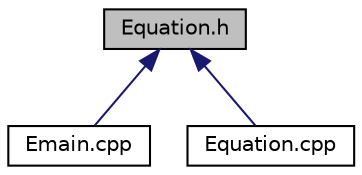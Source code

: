 digraph "Equation.h"
{
  edge [fontname="Helvetica",fontsize="10",labelfontname="Helvetica",labelfontsize="10"];
  node [fontname="Helvetica",fontsize="10",shape=record];
  Node1 [label="Equation.h",height=0.2,width=0.4,color="black", fillcolor="grey75", style="filled", fontcolor="black"];
  Node1 -> Node2 [dir="back",color="midnightblue",fontsize="10",style="solid"];
  Node2 [label="Emain.cpp",height=0.2,width=0.4,color="black", fillcolor="white", style="filled",URL="$Emain_8cpp.html"];
  Node1 -> Node3 [dir="back",color="midnightblue",fontsize="10",style="solid"];
  Node3 [label="Equation.cpp",height=0.2,width=0.4,color="black", fillcolor="white", style="filled",URL="$Equation_8cpp.html"];
}
